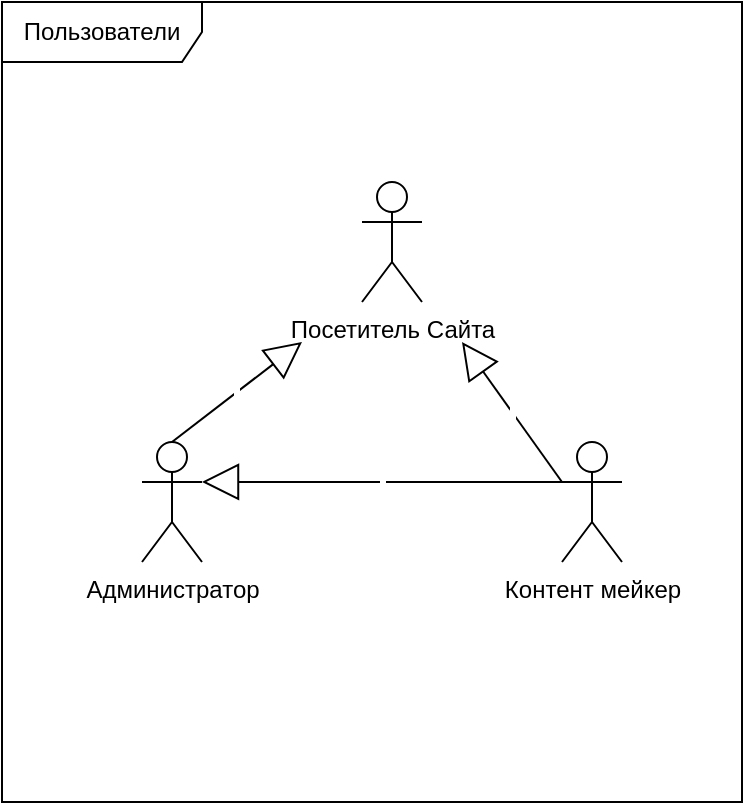 <mxfile version="12.6.5" type="device" pages="4"><diagram id="7sag9_EVec1YAR4bq8ht" name="use case - все пользователи"><mxGraphModel dx="620" dy="454" grid="1" gridSize="10" guides="1" tooltips="1" connect="1" arrows="1" fold="1" page="1" pageScale="1" pageWidth="827" pageHeight="1169" math="0" shadow="0"><root><mxCell id="uaH3vYHhStMgjpe6GwTJ-0"/><mxCell id="uaH3vYHhStMgjpe6GwTJ-1" parent="uaH3vYHhStMgjpe6GwTJ-0"/><mxCell id="uaH3vYHhStMgjpe6GwTJ-2" value="Пользователи" style="shape=umlFrame;whiteSpace=wrap;html=1;width=100;height=30;" parent="uaH3vYHhStMgjpe6GwTJ-1" vertex="1"><mxGeometry x="160" y="40" width="370" height="400" as="geometry"/></mxCell><mxCell id="uaH3vYHhStMgjpe6GwTJ-3" value="Посетитель Сайта" style="shape=umlActor;verticalLabelPosition=bottom;labelBackgroundColor=#ffffff;verticalAlign=top;html=1;" parent="uaH3vYHhStMgjpe6GwTJ-1" vertex="1"><mxGeometry x="340" y="130" width="30" height="60" as="geometry"/></mxCell><mxCell id="uaH3vYHhStMgjpe6GwTJ-4" value="Контент мейкер" style="shape=umlActor;verticalLabelPosition=bottom;labelBackgroundColor=#ffffff;verticalAlign=top;html=1;" parent="uaH3vYHhStMgjpe6GwTJ-1" vertex="1"><mxGeometry x="440" y="260" width="30" height="60" as="geometry"/></mxCell><mxCell id="uaH3vYHhStMgjpe6GwTJ-5" value="Администратор" style="shape=umlActor;verticalLabelPosition=bottom;labelBackgroundColor=#ffffff;verticalAlign=top;html=1;" parent="uaH3vYHhStMgjpe6GwTJ-1" vertex="1"><mxGeometry x="230" y="260" width="30" height="60" as="geometry"/></mxCell><mxCell id="qsCxb_2UAykFIEaNSJuh-0" value="&amp;nbsp;" style="endArrow=block;endSize=16;endFill=0;html=1;exitX=0.5;exitY=0;exitDx=0;exitDy=0;exitPerimeter=0;" parent="uaH3vYHhStMgjpe6GwTJ-1" source="uaH3vYHhStMgjpe6GwTJ-5" edge="1"><mxGeometry width="160" relative="1" as="geometry"><mxPoint x="280" y="270" as="sourcePoint"/><mxPoint x="310" y="210" as="targetPoint"/></mxGeometry></mxCell><mxCell id="qsCxb_2UAykFIEaNSJuh-1" value="&amp;nbsp;" style="endArrow=block;endSize=16;endFill=0;html=1;exitX=0;exitY=0.333;exitDx=0;exitDy=0;exitPerimeter=0;entryX=1;entryY=0.333;entryDx=0;entryDy=0;entryPerimeter=0;" parent="uaH3vYHhStMgjpe6GwTJ-1" source="uaH3vYHhStMgjpe6GwTJ-4" target="uaH3vYHhStMgjpe6GwTJ-5" edge="1"><mxGeometry width="160" relative="1" as="geometry"><mxPoint x="255" y="270" as="sourcePoint"/><mxPoint x="320" y="220" as="targetPoint"/></mxGeometry></mxCell><mxCell id="qsCxb_2UAykFIEaNSJuh-2" value="&amp;nbsp;" style="endArrow=block;endSize=16;endFill=0;html=1;exitX=0;exitY=0.333;exitDx=0;exitDy=0;exitPerimeter=0;" parent="uaH3vYHhStMgjpe6GwTJ-1" source="uaH3vYHhStMgjpe6GwTJ-4" edge="1"><mxGeometry width="160" relative="1" as="geometry"><mxPoint x="450" y="290" as="sourcePoint"/><mxPoint x="390" y="210" as="targetPoint"/></mxGeometry></mxCell></root></mxGraphModel></diagram><diagram id="Rg2SgpCzzoKtoqxdCBWv" name="use-case управление пользователями и профиль"><mxGraphModel dx="620" dy="454" grid="1" gridSize="10" guides="1" tooltips="1" connect="1" arrows="1" fold="1" page="1" pageScale="1" pageWidth="827" pageHeight="1169" math="0" shadow="0"><root><mxCell id="RWL1tEHO3AymceHqj9sf-0"/><mxCell id="RWL1tEHO3AymceHqj9sf-1" parent="RWL1tEHO3AymceHqj9sf-0"/><mxCell id="RWL1tEHO3AymceHqj9sf-2" value="Управление пользователями, профиль" style="shape=umlFrame;whiteSpace=wrap;html=1;width=200;height=30;" parent="RWL1tEHO3AymceHqj9sf-1" vertex="1"><mxGeometry x="30" y="70" width="660" height="410" as="geometry"/></mxCell><mxCell id="kvPZH91q6I3ltsc57Dy8-0" value="Контент мейкер" style="shape=umlActor;verticalLabelPosition=bottom;labelBackgroundColor=#ffffff;verticalAlign=top;html=1;" parent="RWL1tEHO3AymceHqj9sf-1" vertex="1"><mxGeometry x="150" y="240" width="30" height="60" as="geometry"/></mxCell><mxCell id="kvPZH91q6I3ltsc57Dy8-1" value="Сменить свой пароль" style="ellipse;whiteSpace=wrap;html=1;" parent="RWL1tEHO3AymceHqj9sf-1" vertex="1"><mxGeometry x="240" y="137.5" width="120" height="30" as="geometry"/></mxCell><mxCell id="kvPZH91q6I3ltsc57Dy8-2" value="Администратор" style="shape=umlActor;verticalLabelPosition=bottom;labelBackgroundColor=#ffffff;verticalAlign=top;html=1;" parent="RWL1tEHO3AymceHqj9sf-1" vertex="1"><mxGeometry x="390" y="230" width="30" height="60" as="geometry"/></mxCell><mxCell id="kvPZH91q6I3ltsc57Dy8-4" value="Посмотреть список учетных записей контент мейкеров" style="ellipse;whiteSpace=wrap;html=1;" parent="RWL1tEHO3AymceHqj9sf-1" vertex="1"><mxGeometry x="490" y="90" width="190" height="60" as="geometry"/></mxCell><mxCell id="kvPZH91q6I3ltsc57Dy8-6" value="Создать нового контент мейкера&lt;span style=&quot;color: rgba(0 , 0 , 0 , 0) ; font-family: monospace ; font-size: 0px ; white-space: nowrap&quot;&gt;%3CmxGraphModel%3E%3Croot%3E%3CmxCell%20id%3D%220%22%2F%3E%3CmxCell%20id%3D%221%22%20parent%3D%220%22%2F%3E%3CmxCell%20id%3D%222%22%20value%3D%22%D0%A1%D0%BC%D0%B5%D0%BD%D0%B8%D1%82%D1%8C%20%D0%BF%D0%B0%D1%80%D0%BE%D0%BB%D1%8C%20%D0%B4%D0%BB%D1%8F%20%D0%BA%D0%BE%D0%BD%D1%82%D0%B5%D0%BD%D1%82%20%D0%BC%D0%B5%D0%B9%D0%BA%D0%B5%D1%80%D0%B0%22%20style%3D%22ellipse%3BwhiteSpace%3Dwrap%3Bhtml%3D1%3B%22%20vertex%3D%221%22%20parent%3D%221%22%3E%3CmxGeometry%20x%3D%22570%22%20y%3D%22160%22%20width%3D%22140%22%20height%3D%2260%22%20as%3D%22geometry%22%2F%3E%3C%2FmxCell%3E%3C%2Froot%3E%3C%2FmxGraphModel%3E&lt;/span&gt;" style="ellipse;whiteSpace=wrap;html=1;" parent="RWL1tEHO3AymceHqj9sf-1" vertex="1"><mxGeometry x="540" y="160" width="140" height="60" as="geometry"/></mxCell><mxCell id="kvPZH91q6I3ltsc57Dy8-7" value="Удалить контент мейкера" style="ellipse;whiteSpace=wrap;html=1;" parent="RWL1tEHO3AymceHqj9sf-1" vertex="1"><mxGeometry x="540" y="230" width="140" height="60" as="geometry"/></mxCell><mxCell id="kvPZH91q6I3ltsc57Dy8-14" value="" style="endArrow=none;startArrow=none;endFill=0;startFill=0;endSize=8;startSize=10;html=1;exitX=1;exitY=0.333;exitDx=0;exitDy=0;exitPerimeter=0;entryX=0;entryY=0.5;entryDx=0;entryDy=0;" parent="RWL1tEHO3AymceHqj9sf-1" source="kvPZH91q6I3ltsc57Dy8-0" target="kvPZH91q6I3ltsc57Dy8-1" edge="1"><mxGeometry width="160" relative="1" as="geometry"><mxPoint x="50" y="329" as="sourcePoint"/><mxPoint x="210" y="329" as="targetPoint"/></mxGeometry></mxCell><mxCell id="kvPZH91q6I3ltsc57Dy8-15" value="" style="endArrow=none;startArrow=none;endFill=0;startFill=0;endSize=8;startSize=10;html=1;exitX=0;exitY=0.333;exitDx=0;exitDy=0;exitPerimeter=0;entryX=1;entryY=0.5;entryDx=0;entryDy=0;" parent="RWL1tEHO3AymceHqj9sf-1" source="kvPZH91q6I3ltsc57Dy8-2" target="kvPZH91q6I3ltsc57Dy8-1" edge="1"><mxGeometry width="160" relative="1" as="geometry"><mxPoint x="110" y="200" as="sourcePoint"/><mxPoint x="150" y="165" as="targetPoint"/></mxGeometry></mxCell><mxCell id="kvPZH91q6I3ltsc57Dy8-18" value="" style="endArrow=none;startArrow=none;endFill=0;startFill=0;endSize=8;startSize=10;html=1;entryX=1;entryY=0.333;entryDx=0;entryDy=0;entryPerimeter=0;exitX=0;exitY=0.5;exitDx=0;exitDy=0;" parent="RWL1tEHO3AymceHqj9sf-1" source="kvPZH91q6I3ltsc57Dy8-4" target="kvPZH91q6I3ltsc57Dy8-2" edge="1"><mxGeometry width="160" relative="1" as="geometry"><mxPoint x="423.25" y="148.103" as="sourcePoint"/><mxPoint x="340" y="220" as="targetPoint"/></mxGeometry></mxCell><mxCell id="kvPZH91q6I3ltsc57Dy8-19" value="" style="endArrow=none;startArrow=none;endFill=0;startFill=0;endSize=8;startSize=10;html=1;entryX=1;entryY=0.333;entryDx=0;entryDy=0;entryPerimeter=0;" parent="RWL1tEHO3AymceHqj9sf-1" source="kvPZH91q6I3ltsc57Dy8-6" target="kvPZH91q6I3ltsc57Dy8-2" edge="1"><mxGeometry width="160" relative="1" as="geometry"><mxPoint x="433.25" y="158.103" as="sourcePoint"/><mxPoint x="350" y="230" as="targetPoint"/></mxGeometry></mxCell><mxCell id="kvPZH91q6I3ltsc57Dy8-20" value="" style="endArrow=none;startArrow=none;endFill=0;startFill=0;endSize=8;startSize=10;html=1;entryX=1;entryY=0.333;entryDx=0;entryDy=0;entryPerimeter=0;" parent="RWL1tEHO3AymceHqj9sf-1" source="kvPZH91q6I3ltsc57Dy8-7" target="kvPZH91q6I3ltsc57Dy8-2" edge="1"><mxGeometry width="160" relative="1" as="geometry"><mxPoint x="443.25" y="168.103" as="sourcePoint"/><mxPoint x="360" y="240" as="targetPoint"/></mxGeometry></mxCell><mxCell id="GtunOXh7NX8aC8gjI8cR-0" value="Посмотреть свой профиль" style="ellipse;whiteSpace=wrap;html=1;" parent="RWL1tEHO3AymceHqj9sf-1" vertex="1"><mxGeometry x="50" y="125" width="100" height="55" as="geometry"/></mxCell><mxCell id="GtunOXh7NX8aC8gjI8cR-2" value="" style="endArrow=none;html=1;entryX=0;entryY=0.333;entryDx=0;entryDy=0;entryPerimeter=0;" parent="RWL1tEHO3AymceHqj9sf-1" source="GtunOXh7NX8aC8gjI8cR-0" target="kvPZH91q6I3ltsc57Dy8-0" edge="1"><mxGeometry width="50" height="50" relative="1" as="geometry"><mxPoint x="50" y="230" as="sourcePoint"/><mxPoint x="170" y="180" as="targetPoint"/><Array as="points"><mxPoint x="150" y="260"/></Array></mxGeometry></mxCell><mxCell id="TLaiNi4WJqH6UmN4VI_g-0" value="Посетитель сайта" style="shape=umlActor;verticalLabelPosition=bottom;labelBackgroundColor=#ffffff;verticalAlign=top;html=1;" parent="RWL1tEHO3AymceHqj9sf-1" vertex="1"><mxGeometry x="285" y="370" width="30" height="60" as="geometry"/></mxCell><mxCell id="TLaiNi4WJqH6UmN4VI_g-1" value="Авторизоваться как администратор" style="ellipse;whiteSpace=wrap;html=1;" parent="RWL1tEHO3AymceHqj9sf-1" vertex="1"><mxGeometry x="400" y="360" width="140" height="60" as="geometry"/></mxCell><mxCell id="TLaiNi4WJqH6UmN4VI_g-2" value="" style="endArrow=none;startArrow=none;endFill=0;startFill=0;endSize=8;startSize=10;html=1;exitX=1;exitY=0.333;exitDx=0;exitDy=0;exitPerimeter=0;entryX=0;entryY=0.5;entryDx=0;entryDy=0;" parent="RWL1tEHO3AymceHqj9sf-1" source="TLaiNi4WJqH6UmN4VI_g-0" target="TLaiNi4WJqH6UmN4VI_g-1" edge="1"><mxGeometry width="160" relative="1" as="geometry"><mxPoint x="190" y="270" as="sourcePoint"/><mxPoint x="230" y="175" as="targetPoint"/></mxGeometry></mxCell><mxCell id="TLaiNi4WJqH6UmN4VI_g-3" value="Выйти из системы" style="ellipse;whiteSpace=wrap;html=1;" parent="RWL1tEHO3AymceHqj9sf-1" vertex="1"><mxGeometry x="240" y="242.5" width="100" height="55" as="geometry"/></mxCell><mxCell id="TLaiNi4WJqH6UmN4VI_g-5" value="" style="endArrow=none;startArrow=none;endFill=0;startFill=0;endSize=8;startSize=10;html=1;" parent="RWL1tEHO3AymceHqj9sf-1" target="TLaiNi4WJqH6UmN4VI_g-3" edge="1"><mxGeometry width="160" relative="1" as="geometry"><mxPoint x="180" y="260" as="sourcePoint"/><mxPoint x="230" y="175" as="targetPoint"/></mxGeometry></mxCell><mxCell id="TLaiNi4WJqH6UmN4VI_g-6" value="" style="endArrow=none;startArrow=none;endFill=0;startFill=0;endSize=8;startSize=10;html=1;" parent="RWL1tEHO3AymceHqj9sf-1" target="TLaiNi4WJqH6UmN4VI_g-3" edge="1"><mxGeometry width="160" relative="1" as="geometry"><mxPoint x="390" y="250" as="sourcePoint"/><mxPoint x="325.04" y="189.01" as="targetPoint"/></mxGeometry></mxCell><mxCell id="Nl2JN0sXR6xsdsigN6UN-0" value="Авторизоваться как контен мейкер" style="ellipse;whiteSpace=wrap;html=1;" parent="RWL1tEHO3AymceHqj9sf-1" vertex="1"><mxGeometry x="70" y="360" width="140" height="60" as="geometry"/></mxCell><mxCell id="Nl2JN0sXR6xsdsigN6UN-1" value="" style="endArrow=none;startArrow=none;endFill=0;startFill=0;endSize=8;startSize=10;html=1;exitX=0;exitY=0.333;exitDx=0;exitDy=0;exitPerimeter=0;" parent="RWL1tEHO3AymceHqj9sf-1" source="TLaiNi4WJqH6UmN4VI_g-0" target="Nl2JN0sXR6xsdsigN6UN-0" edge="1"><mxGeometry width="160" relative="1" as="geometry"><mxPoint x="315" y="390" as="sourcePoint"/><mxPoint x="400" y="390" as="targetPoint"/></mxGeometry></mxCell></root></mxGraphModel></diagram><diagram id="Fa021tBDOhZqGmCwtxYw" name="use-case Редактирование контента"><mxGraphModel dx="620" dy="454" grid="1" gridSize="10" guides="1" tooltips="1" connect="1" arrows="1" fold="1" page="1" pageScale="1" pageWidth="827" pageHeight="1169" math="0" shadow="0"><root><mxCell id="-NL3GvUuJpedG_YPH1IC-0"/><mxCell id="-NL3GvUuJpedG_YPH1IC-1" parent="-NL3GvUuJpedG_YPH1IC-0"/><mxCell id="-NL3GvUuJpedG_YPH1IC-2" value="&lt;span id=&quot;docs-internal-guid-9380a350-7fff-7bd0-4028-06f602008980&quot; style=&quot;font-family: &amp;#34;arial&amp;#34; ; background-color: transparent ; vertical-align: baseline ; white-space: pre-wrap&quot;&gt;&lt;font style=&quot;font-size: 13px&quot;&gt;Редактирование контента&lt;/font&gt;&lt;/span&gt;" style="shape=umlFrame;whiteSpace=wrap;html=1;width=180;height=20;" parent="-NL3GvUuJpedG_YPH1IC-1" vertex="1"><mxGeometry x="27" y="20" width="433" height="350" as="geometry"/></mxCell><mxCell id="-NL3GvUuJpedG_YPH1IC-3" value="Контент мейкер" style="shape=umlActor;verticalLabelPosition=bottom;labelBackgroundColor=#ffffff;verticalAlign=top;html=1;" parent="-NL3GvUuJpedG_YPH1IC-1" vertex="1"><mxGeometry x="210" y="150" width="30" height="60" as="geometry"/></mxCell><mxCell id="-NL3GvUuJpedG_YPH1IC-4" value="Написать новую новость" style="ellipse;whiteSpace=wrap;html=1;" parent="-NL3GvUuJpedG_YPH1IC-1" vertex="1"><mxGeometry x="40" y="110" width="120" height="50" as="geometry"/></mxCell><mxCell id="-NL3GvUuJpedG_YPH1IC-8" value="Добавить новый матч" style="ellipse;whiteSpace=wrap;html=1;" parent="-NL3GvUuJpedG_YPH1IC-1" vertex="1"><mxGeometry x="300" y="90" width="130" height="60" as="geometry"/></mxCell><mxCell id="-NL3GvUuJpedG_YPH1IC-9" value="Изменить матч" style="ellipse;whiteSpace=wrap;html=1;" parent="-NL3GvUuJpedG_YPH1IC-1" vertex="1"><mxGeometry x="270" y="270" width="130" height="60" as="geometry"/></mxCell><mxCell id="LlPkFVkZbTh0JfxobsjP-0" value="Удалить новость" style="ellipse;whiteSpace=wrap;html=1;" parent="-NL3GvUuJpedG_YPH1IC-1" vertex="1"><mxGeometry x="40" y="210" width="120" height="50" as="geometry"/></mxCell><mxCell id="LlPkFVkZbTh0JfxobsjP-1" value="Удалиь матч" style="ellipse;whiteSpace=wrap;html=1;" parent="-NL3GvUuJpedG_YPH1IC-1" vertex="1"><mxGeometry x="310" y="180" width="130" height="60" as="geometry"/></mxCell><mxCell id="LlPkFVkZbTh0JfxobsjP-6" value="" style="endArrow=none;html=1;exitX=1;exitY=0.5;exitDx=0;exitDy=0;entryX=0;entryY=0.333;entryDx=0;entryDy=0;entryPerimeter=0;" parent="-NL3GvUuJpedG_YPH1IC-1" source="-NL3GvUuJpedG_YPH1IC-4" target="-NL3GvUuJpedG_YPH1IC-3" edge="1"><mxGeometry width="50" height="50" relative="1" as="geometry"><mxPoint x="185" y="110" as="sourcePoint"/><mxPoint x="285" y="90" as="targetPoint"/></mxGeometry></mxCell><mxCell id="LlPkFVkZbTh0JfxobsjP-7" value="" style="endArrow=none;html=1;entryX=0;entryY=0.5;entryDx=0;entryDy=0;exitX=1;exitY=0.333;exitDx=0;exitDy=0;exitPerimeter=0;" parent="-NL3GvUuJpedG_YPH1IC-1" source="-NL3GvUuJpedG_YPH1IC-3" target="-NL3GvUuJpedG_YPH1IC-8" edge="1"><mxGeometry width="50" height="50" relative="1" as="geometry"><mxPoint x="185" y="110" as="sourcePoint"/><mxPoint x="285" y="90" as="targetPoint"/></mxGeometry></mxCell><mxCell id="LlPkFVkZbTh0JfxobsjP-8" value="" style="endArrow=none;html=1;entryX=0;entryY=0.5;entryDx=0;entryDy=0;" parent="-NL3GvUuJpedG_YPH1IC-1" target="LlPkFVkZbTh0JfxobsjP-1" edge="1"><mxGeometry width="50" height="50" relative="1" as="geometry"><mxPoint x="240" y="170" as="sourcePoint"/><mxPoint x="285" y="90" as="targetPoint"/></mxGeometry></mxCell><mxCell id="LlPkFVkZbTh0JfxobsjP-9" value="" style="endArrow=none;html=1;exitX=1;exitY=0.333;exitDx=0;exitDy=0;exitPerimeter=0;" parent="-NL3GvUuJpedG_YPH1IC-1" source="-NL3GvUuJpedG_YPH1IC-3" target="-NL3GvUuJpedG_YPH1IC-9" edge="1"><mxGeometry width="50" height="50" relative="1" as="geometry"><mxPoint x="185" y="110" as="sourcePoint"/><mxPoint x="285" y="90" as="targetPoint"/></mxGeometry></mxCell><mxCell id="LlPkFVkZbTh0JfxobsjP-10" value="" style="endArrow=none;html=1;entryX=0;entryY=0.333;entryDx=0;entryDy=0;entryPerimeter=0;" parent="-NL3GvUuJpedG_YPH1IC-1" source="LlPkFVkZbTh0JfxobsjP-0" target="-NL3GvUuJpedG_YPH1IC-3" edge="1"><mxGeometry width="50" height="50" relative="1" as="geometry"><mxPoint x="185" y="110" as="sourcePoint"/><mxPoint x="285" y="90" as="targetPoint"/></mxGeometry></mxCell></root></mxGraphModel></diagram><diagram id="8UMQCgQkh7ya2GqoxDir" name="use-case клиент"><mxGraphModel dx="620" dy="454" grid="1" gridSize="10" guides="1" tooltips="1" connect="1" arrows="1" fold="1" page="1" pageScale="1" pageWidth="827" pageHeight="1169" math="0" shadow="0"><root><mxCell id="4rdgP6mE7RniXBKH-6Yu-0"/><mxCell id="4rdgP6mE7RniXBKH-6Yu-1" parent="4rdgP6mE7RniXBKH-6Yu-0"/><mxCell id="TB_SZhhgLmrice8DLLcK-0" value="&lt;span id=&quot;docs-internal-guid-9380a350-7fff-7bd0-4028-06f602008980&quot; style=&quot;font-family: &amp;#34;arial&amp;#34; ; background-color: transparent ; vertical-align: baseline ; white-space: pre-wrap&quot;&gt;&lt;font style=&quot;font-size: 13px&quot;&gt;Посетитель сайта&lt;/font&gt;&lt;/span&gt;" style="shape=umlFrame;whiteSpace=wrap;html=1;width=123;height=20;" parent="4rdgP6mE7RniXBKH-6Yu-1" vertex="1"><mxGeometry x="27" y="20" width="483" height="410" as="geometry"/></mxCell><mxCell id="TB_SZhhgLmrice8DLLcK-1" value="Посетитель сайта" style="shape=umlActor;verticalLabelPosition=bottom;labelBackgroundColor=#ffffff;verticalAlign=top;html=1;outlineConnect=0;" parent="4rdgP6mE7RniXBKH-6Yu-1" vertex="1"><mxGeometry x="240" y="180" width="30" height="60" as="geometry"/></mxCell><mxCell id="TB_SZhhgLmrice8DLLcK-4" value="Посмотреть список игроков" style="ellipse;whiteSpace=wrap;html=1;" parent="4rdgP6mE7RniXBKH-6Yu-1" vertex="1"><mxGeometry x="100" y="60" width="130" height="60" as="geometry"/></mxCell><mxCell id="TB_SZhhgLmrice8DLLcK-5" value="Посмотреть контактную информацию" style="ellipse;whiteSpace=wrap;html=1;" parent="4rdgP6mE7RniXBKH-6Yu-1" vertex="1"><mxGeometry x="50" y="160" width="130" height="70" as="geometry"/></mxCell><mxCell id="TB_SZhhgLmrice8DLLcK-6" value="Посмотреть историю клуба&lt;span style=&quot;color: rgba(0 , 0 , 0 , 0) ; font-family: monospace ; font-size: 0px ; white-space: nowrap&quot;&gt;%3CmxGraphModel%3E%3Croot%3E%3CmxCell%20id%3D%220%22%2F%3E%3CmxCell%20id%3D%221%22%20parent%3D%220%22%2F%3E%3CmxCell%20id%3D%222%22%20value%3D%22%D0%9F%D0%BE%D1%81%D0%BC%D0%BE%D1%82%D1%80%D0%B5%D1%82%D1%8C%20%D0%BA%D0%BE%D0%BD%D1%82%D0%B0%D0%BA%D1%82%D0%BD%D1%83%D1%8E%20%D0%B8%D0%BD%D1%84%D0%BE%D1%80%D0%BC%D0%B0%D1%86%D0%B8%D1%8E%22%20style%3D%22ellipse%3BwhiteSpace%3Dwrap%3Bhtml%3D1%3B%22%20vertex%3D%221%22%20parent%3D%221%22%3E%3CmxGeometry%20x%3D%2270%22%20y%3D%22220%22%20width%3D%22130%22%20height%3D%2270%22%20as%3D%22geometry%22%2F%3E%3C%2FmxCell%3E%3C%2Froot%3E%3C%2FmxGraphModel%3E&lt;/span&gt;" style="ellipse;whiteSpace=wrap;html=1;" parent="4rdgP6mE7RniXBKH-6Yu-1" vertex="1"><mxGeometry x="50" y="290" width="130" height="70" as="geometry"/></mxCell><mxCell id="TB_SZhhgLmrice8DLLcK-7" value="Посмотреть список матчей" style="ellipse;whiteSpace=wrap;html=1;" parent="4rdgP6mE7RniXBKH-6Yu-1" vertex="1"><mxGeometry x="340" y="200" width="130" height="70" as="geometry"/></mxCell><mxCell id="TB_SZhhgLmrice8DLLcK-8" value="Посмотреть список новости клуба" style="ellipse;whiteSpace=wrap;html=1;" parent="4rdgP6mE7RniXBKH-6Yu-1" vertex="1"><mxGeometry x="330" y="300" width="130" height="70" as="geometry"/></mxCell><mxCell id="TB_SZhhgLmrice8DLLcK-10" value="Посмотреть конкретную новость клуба" style="ellipse;whiteSpace=wrap;html=1;" parent="4rdgP6mE7RniXBKH-6Yu-1" vertex="1"><mxGeometry x="300" y="80" width="130" height="70" as="geometry"/></mxCell><mxCell id="TB_SZhhgLmrice8DLLcK-13" value="" style="endArrow=none;html=1;exitX=0;exitY=0.333;exitDx=0;exitDy=0;exitPerimeter=0;" parent="4rdgP6mE7RniXBKH-6Yu-1" source="TB_SZhhgLmrice8DLLcK-1" target="TB_SZhhgLmrice8DLLcK-4" edge="1"><mxGeometry width="50" height="50" relative="1" as="geometry"><mxPoint x="130" y="470" as="sourcePoint"/><mxPoint x="180" y="420" as="targetPoint"/></mxGeometry></mxCell><mxCell id="TB_SZhhgLmrice8DLLcK-14" value="" style="endArrow=none;html=1;exitX=1;exitY=0.333;exitDx=0;exitDy=0;exitPerimeter=0;entryX=0.031;entryY=0.643;entryDx=0;entryDy=0;entryPerimeter=0;" parent="4rdgP6mE7RniXBKH-6Yu-1" source="TB_SZhhgLmrice8DLLcK-1" target="TB_SZhhgLmrice8DLLcK-10" edge="1"><mxGeometry width="50" height="50" relative="1" as="geometry"><mxPoint x="250" y="210" as="sourcePoint"/><mxPoint x="194.511" y="128.617" as="targetPoint"/></mxGeometry></mxCell><mxCell id="TB_SZhhgLmrice8DLLcK-15" value="" style="endArrow=none;html=1;entryX=0;entryY=0.5;entryDx=0;entryDy=0;" parent="4rdgP6mE7RniXBKH-6Yu-1" target="TB_SZhhgLmrice8DLLcK-7" edge="1"><mxGeometry width="50" height="50" relative="1" as="geometry"><mxPoint x="270" y="200" as="sourcePoint"/><mxPoint x="204.511" y="138.617" as="targetPoint"/></mxGeometry></mxCell><mxCell id="TB_SZhhgLmrice8DLLcK-16" value="" style="endArrow=none;html=1;" parent="4rdgP6mE7RniXBKH-6Yu-1" target="TB_SZhhgLmrice8DLLcK-8" edge="1"><mxGeometry width="50" height="50" relative="1" as="geometry"><mxPoint x="270" y="200" as="sourcePoint"/><mxPoint x="350" y="245" as="targetPoint"/></mxGeometry></mxCell><mxCell id="TB_SZhhgLmrice8DLLcK-17" value="" style="endArrow=none;html=1;exitX=0;exitY=0.333;exitDx=0;exitDy=0;exitPerimeter=0;entryX=1;entryY=0.5;entryDx=0;entryDy=0;" parent="4rdgP6mE7RniXBKH-6Yu-1" source="TB_SZhhgLmrice8DLLcK-1" target="TB_SZhhgLmrice8DLLcK-5" edge="1"><mxGeometry width="50" height="50" relative="1" as="geometry"><mxPoint x="250" y="210" as="sourcePoint"/><mxPoint x="194.511" y="128.617" as="targetPoint"/></mxGeometry></mxCell><mxCell id="TB_SZhhgLmrice8DLLcK-18" value="" style="endArrow=none;html=1;" parent="4rdgP6mE7RniXBKH-6Yu-1" target="TB_SZhhgLmrice8DLLcK-6" edge="1"><mxGeometry width="50" height="50" relative="1" as="geometry"><mxPoint x="240" y="200" as="sourcePoint"/><mxPoint x="190" y="205" as="targetPoint"/></mxGeometry></mxCell></root></mxGraphModel></diagram></mxfile>
